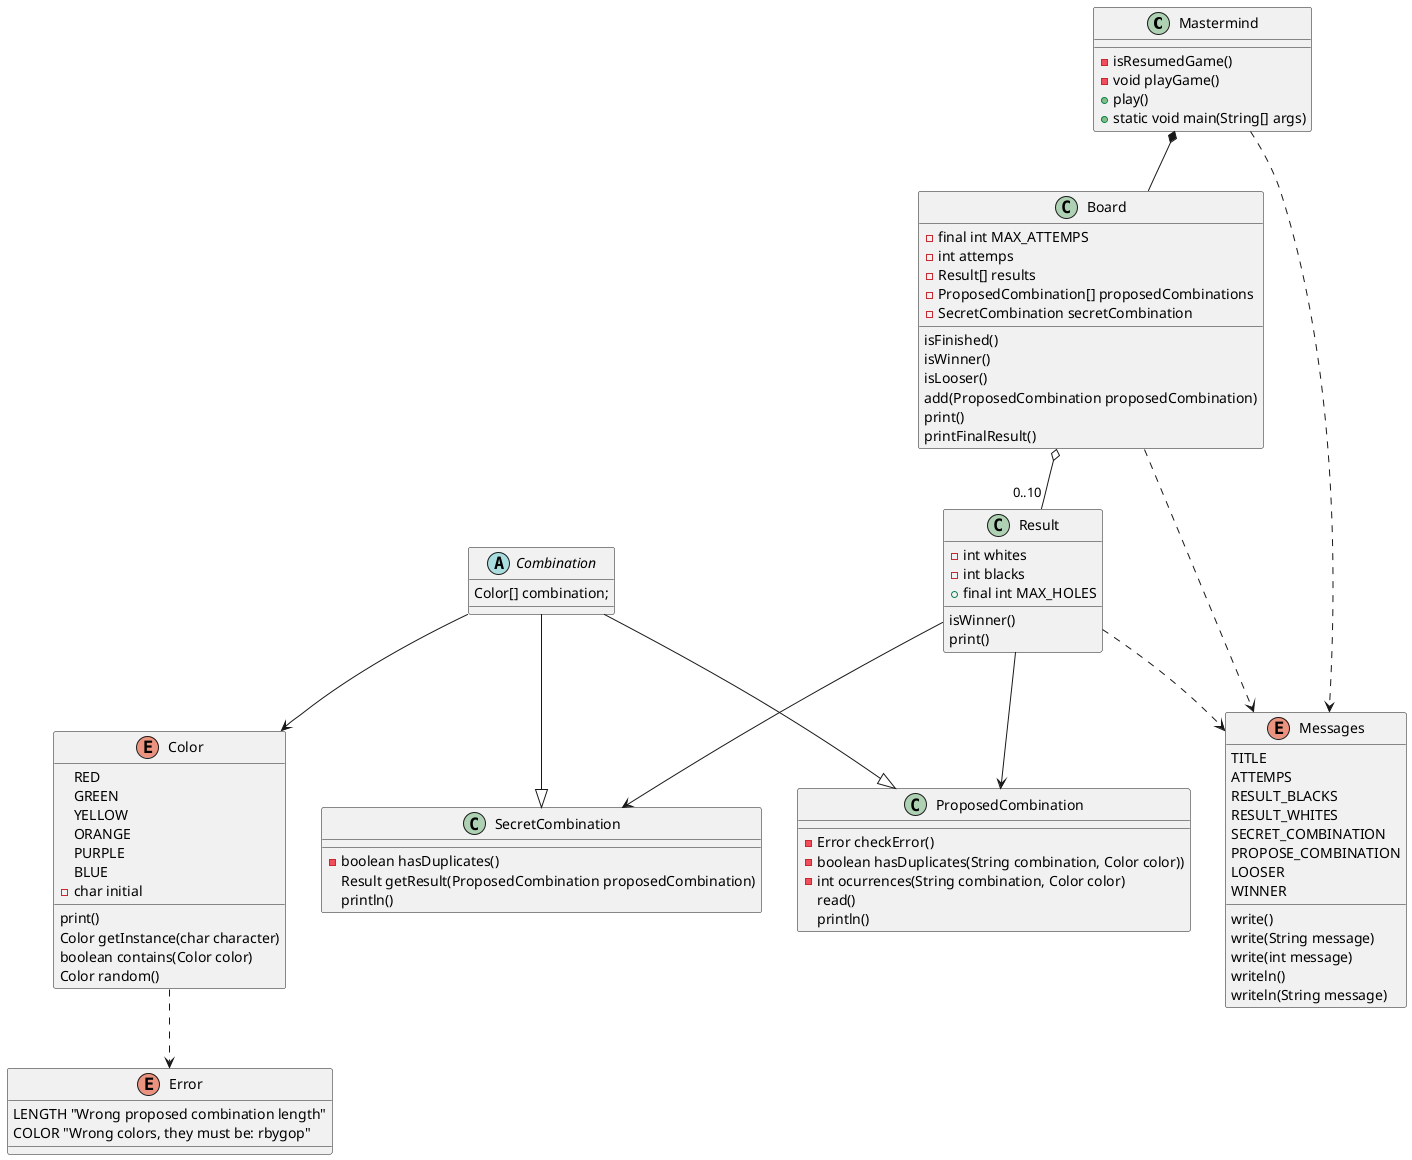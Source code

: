 @startuml

class Mastermind {
- isResumedGame()
- void playGame()
+ play()
+ static void main(String[] args)
}

class Board {
- final int MAX_ATTEMPS
- int attemps
- Result[] results
- ProposedCombination[] proposedCombinations
- SecretCombination secretCombination
isFinished()
isWinner()
isLooser()
add(ProposedCombination proposedCombination)
print()
printFinalResult()
}

abstract class Combination {
Color[] combination;
}

class SecretCombination {
- boolean hasDuplicates()
Result getResult(ProposedCombination proposedCombination)
println()
}

class ProposedCombination {
- Error checkError()
- boolean hasDuplicates(String combination, Color color))
- int ocurrences(String combination, Color color)
read()
println()
}

class Result {
- int whites
- int blacks
+ final int MAX_HOLES
isWinner()
print()
}

enum Messages{
TITLE
ATTEMPS
RESULT_BLACKS
RESULT_WHITES
SECRET_COMBINATION
PROPOSE_COMBINATION
LOOSER
WINNER
write()
write(String message)
write(int message)
writeln()
writeln(String message)
}
enum Color {
RED
GREEN
YELLOW
ORANGE
PURPLE
BLUE
- char initial
print()
Color getInstance(char character)
boolean contains(Color color)
Color random()
}
enum Error {
LENGTH "Wrong proposed combination length"
COLOR "Wrong colors, they must be: rbygop"
}

Mastermind *-- Board
Board o-- "0..10" Result
Combination --|> SecretCombination
Combination --|> ProposedCombination
Result --> SecretCombination
Result --> ProposedCombination
Combination --> Color
Mastermind ..> Messages
Board ..> Messages
Result ..> Messages
Color ..> Error

@enduml